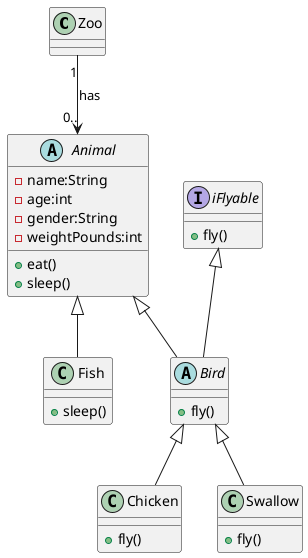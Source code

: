 @startuml

Class Zoo

abstract Class Animal{
-name:String
-age:int
-gender:String
-weightPounds:int

+eat()
+sleep()
}
abstract Class Bird{
+fly()
}

Class Fish {
+ sleep()
}

Class Chicken{
+fly()
}

Class Swallow{
+fly()
}

interface iFlyable{
+fly()
}

Zoo "1" --> "0.." Animal : has
Animal <|-- Bird
Animal <|-- Fish

Bird <|-- Chicken
Bird <|-- Swallow

iFlyable <|-- Bird


@enduml